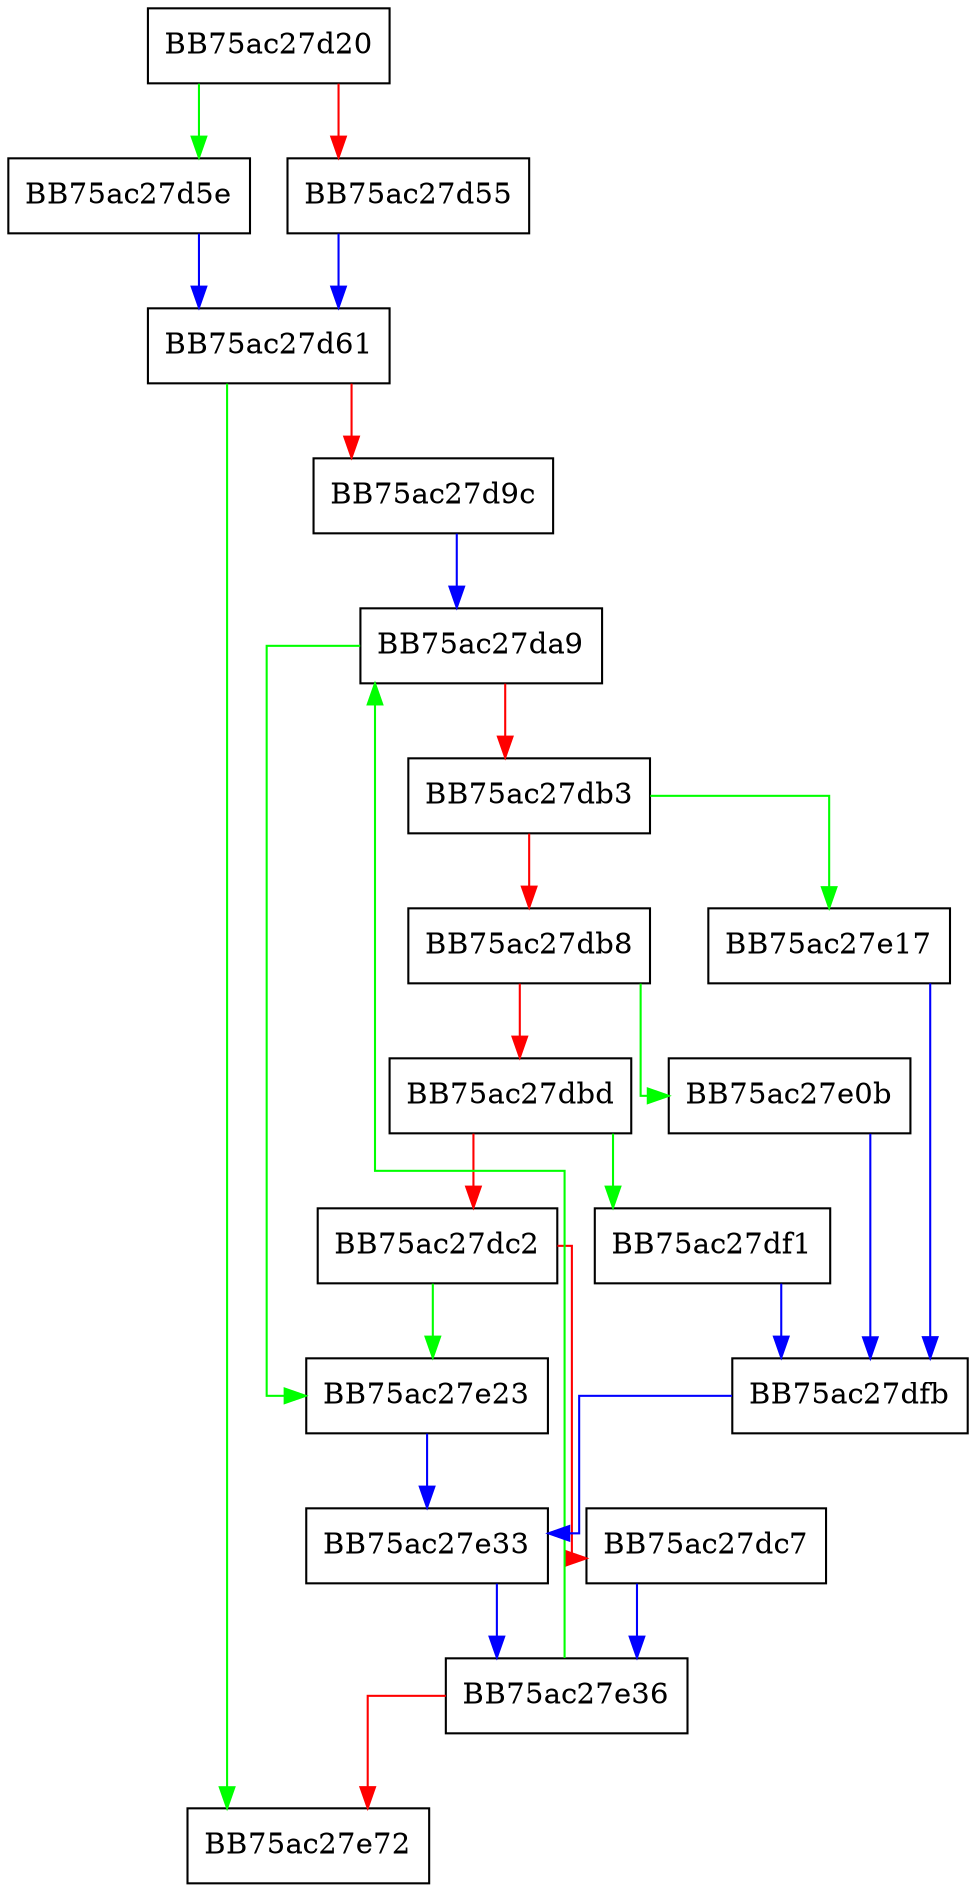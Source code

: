 digraph ZSTD_row_update {
  node [shape="box"];
  graph [splines=ortho];
  BB75ac27d20 -> BB75ac27d5e [color="green"];
  BB75ac27d20 -> BB75ac27d55 [color="red"];
  BB75ac27d55 -> BB75ac27d61 [color="blue"];
  BB75ac27d5e -> BB75ac27d61 [color="blue"];
  BB75ac27d61 -> BB75ac27e72 [color="green"];
  BB75ac27d61 -> BB75ac27d9c [color="red"];
  BB75ac27d9c -> BB75ac27da9 [color="blue"];
  BB75ac27da9 -> BB75ac27e23 [color="green"];
  BB75ac27da9 -> BB75ac27db3 [color="red"];
  BB75ac27db3 -> BB75ac27e17 [color="green"];
  BB75ac27db3 -> BB75ac27db8 [color="red"];
  BB75ac27db8 -> BB75ac27e0b [color="green"];
  BB75ac27db8 -> BB75ac27dbd [color="red"];
  BB75ac27dbd -> BB75ac27df1 [color="green"];
  BB75ac27dbd -> BB75ac27dc2 [color="red"];
  BB75ac27dc2 -> BB75ac27e23 [color="green"];
  BB75ac27dc2 -> BB75ac27dc7 [color="red"];
  BB75ac27dc7 -> BB75ac27e36 [color="blue"];
  BB75ac27df1 -> BB75ac27dfb [color="blue"];
  BB75ac27dfb -> BB75ac27e33 [color="blue"];
  BB75ac27e0b -> BB75ac27dfb [color="blue"];
  BB75ac27e17 -> BB75ac27dfb [color="blue"];
  BB75ac27e23 -> BB75ac27e33 [color="blue"];
  BB75ac27e33 -> BB75ac27e36 [color="blue"];
  BB75ac27e36 -> BB75ac27da9 [color="green"];
  BB75ac27e36 -> BB75ac27e72 [color="red"];
}